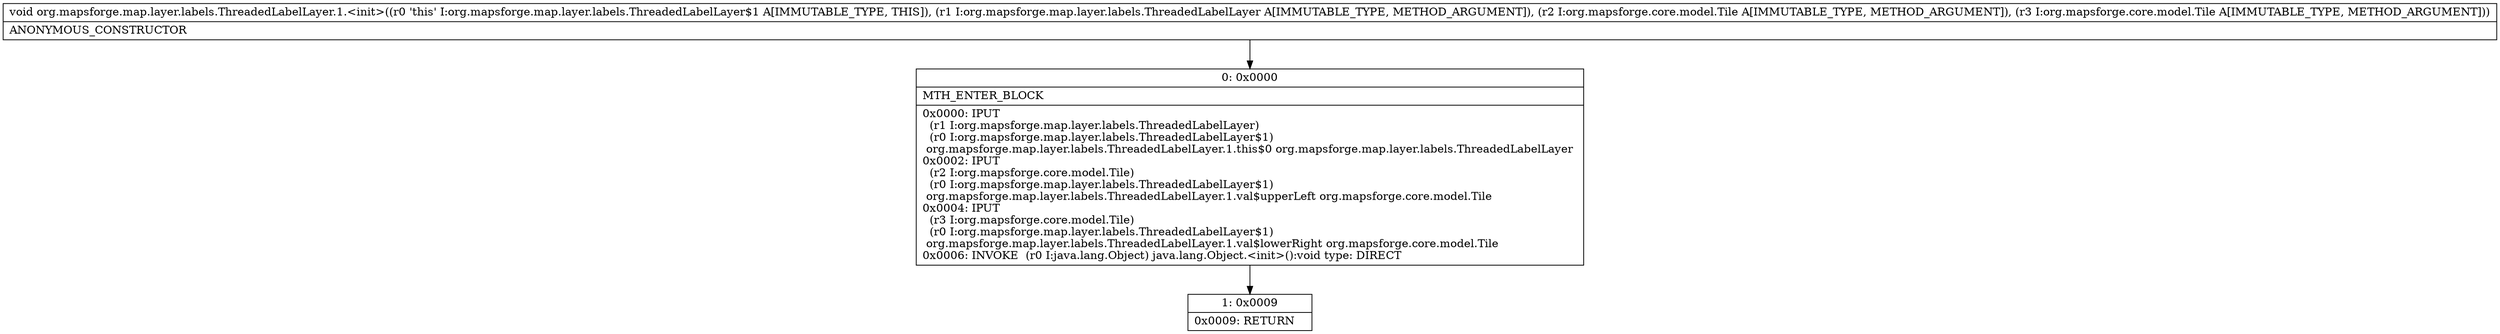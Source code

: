 digraph "CFG fororg.mapsforge.map.layer.labels.ThreadedLabelLayer.1.\<init\>(Lorg\/mapsforge\/map\/layer\/labels\/ThreadedLabelLayer;Lorg\/mapsforge\/core\/model\/Tile;Lorg\/mapsforge\/core\/model\/Tile;)V" {
Node_0 [shape=record,label="{0\:\ 0x0000|MTH_ENTER_BLOCK\l|0x0000: IPUT  \l  (r1 I:org.mapsforge.map.layer.labels.ThreadedLabelLayer)\l  (r0 I:org.mapsforge.map.layer.labels.ThreadedLabelLayer$1)\l org.mapsforge.map.layer.labels.ThreadedLabelLayer.1.this$0 org.mapsforge.map.layer.labels.ThreadedLabelLayer \l0x0002: IPUT  \l  (r2 I:org.mapsforge.core.model.Tile)\l  (r0 I:org.mapsforge.map.layer.labels.ThreadedLabelLayer$1)\l org.mapsforge.map.layer.labels.ThreadedLabelLayer.1.val$upperLeft org.mapsforge.core.model.Tile \l0x0004: IPUT  \l  (r3 I:org.mapsforge.core.model.Tile)\l  (r0 I:org.mapsforge.map.layer.labels.ThreadedLabelLayer$1)\l org.mapsforge.map.layer.labels.ThreadedLabelLayer.1.val$lowerRight org.mapsforge.core.model.Tile \l0x0006: INVOKE  (r0 I:java.lang.Object) java.lang.Object.\<init\>():void type: DIRECT \l}"];
Node_1 [shape=record,label="{1\:\ 0x0009|0x0009: RETURN   \l}"];
MethodNode[shape=record,label="{void org.mapsforge.map.layer.labels.ThreadedLabelLayer.1.\<init\>((r0 'this' I:org.mapsforge.map.layer.labels.ThreadedLabelLayer$1 A[IMMUTABLE_TYPE, THIS]), (r1 I:org.mapsforge.map.layer.labels.ThreadedLabelLayer A[IMMUTABLE_TYPE, METHOD_ARGUMENT]), (r2 I:org.mapsforge.core.model.Tile A[IMMUTABLE_TYPE, METHOD_ARGUMENT]), (r3 I:org.mapsforge.core.model.Tile A[IMMUTABLE_TYPE, METHOD_ARGUMENT]))  | ANONYMOUS_CONSTRUCTOR\l}"];
MethodNode -> Node_0;
Node_0 -> Node_1;
}

